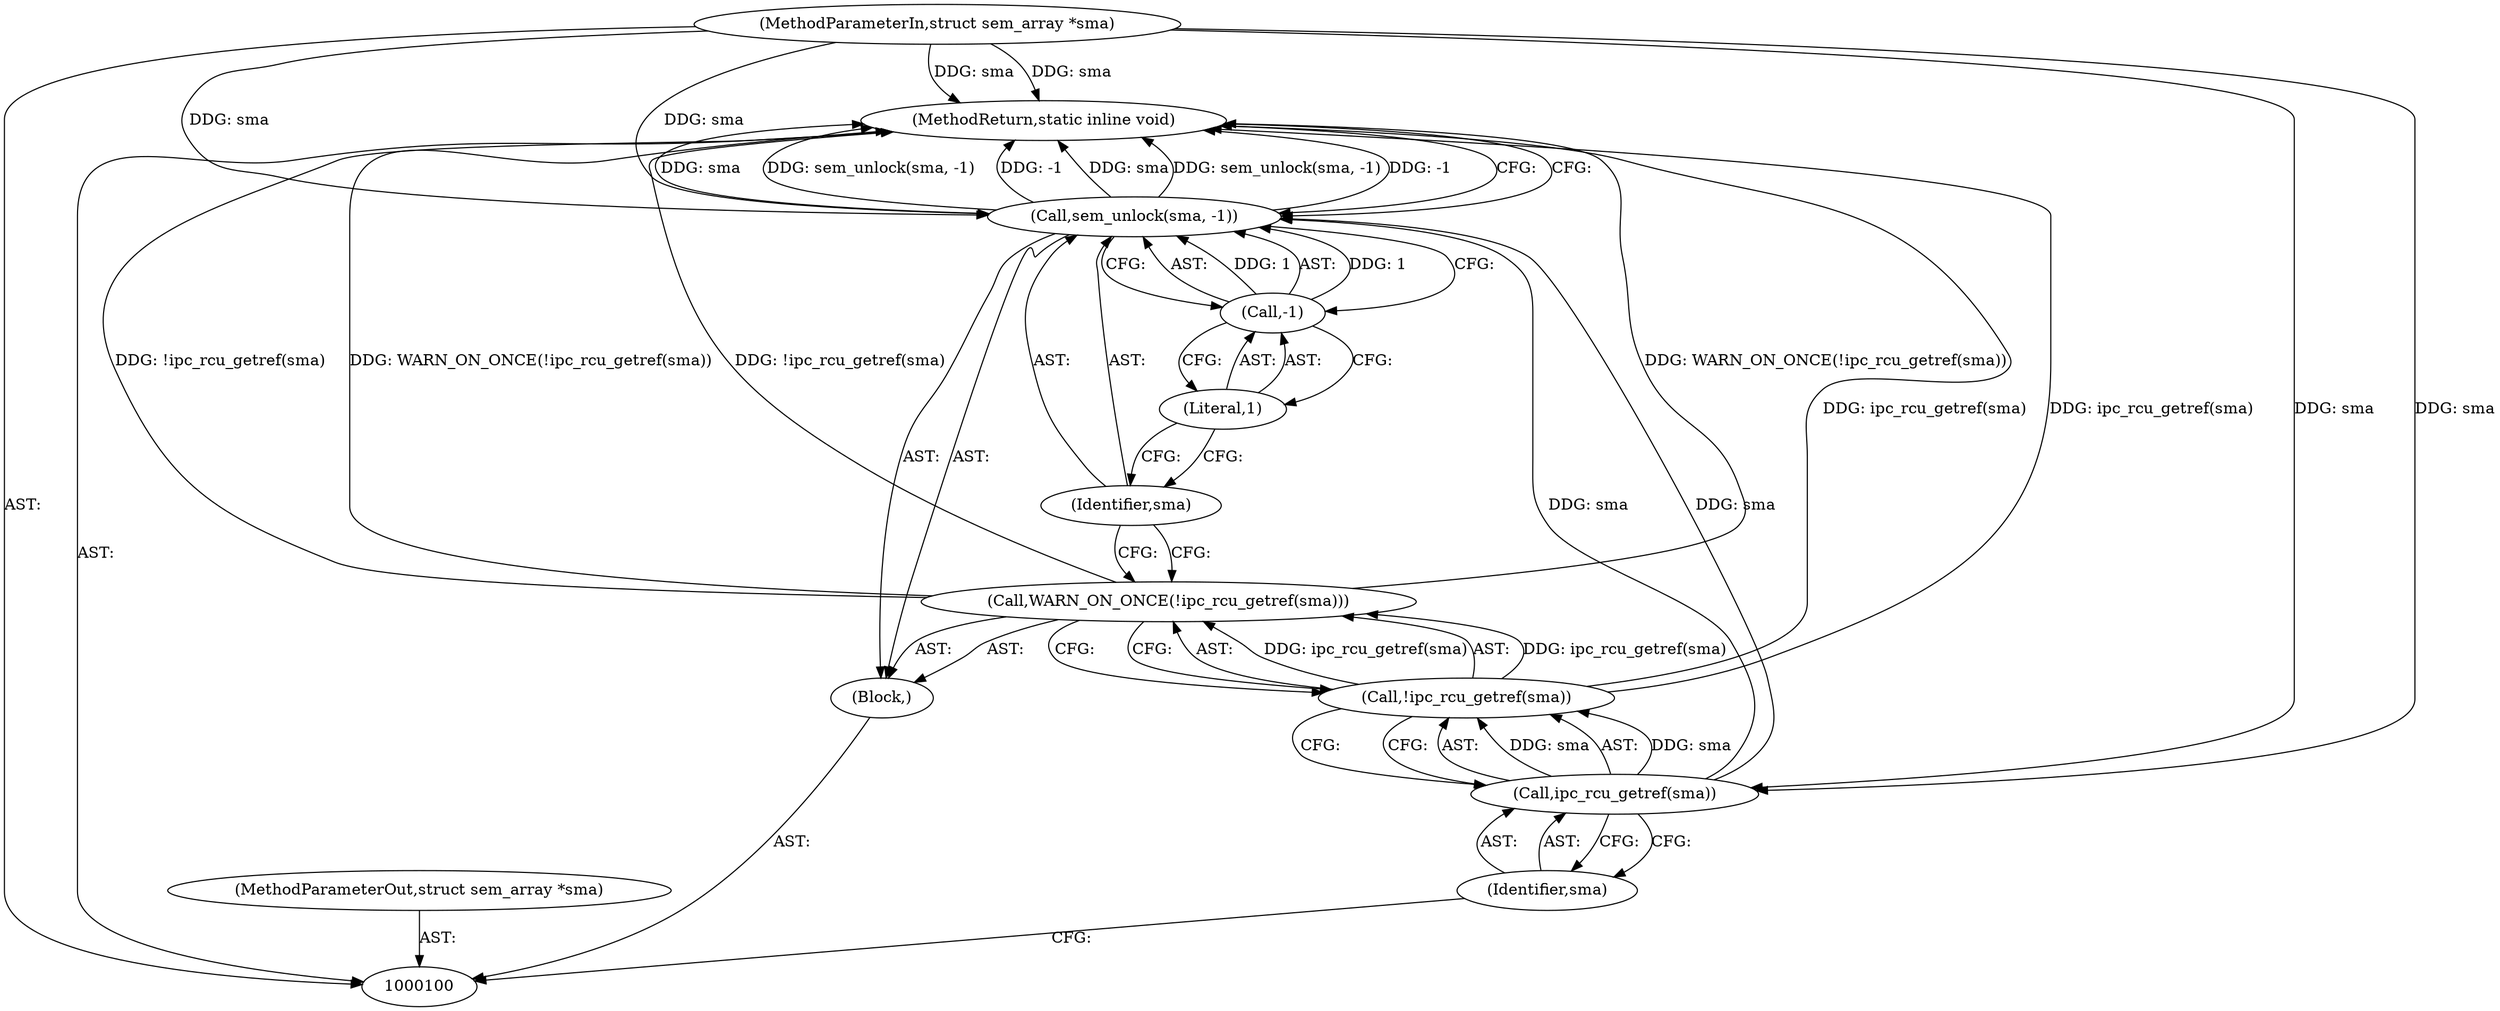 digraph "0_linux_6062a8dc0517bce23e3c2f7d2fea5e22411269a3_6" {
"1000111" [label="(MethodReturn,static inline void)"];
"1000101" [label="(MethodParameterIn,struct sem_array *sma)"];
"1000138" [label="(MethodParameterOut,struct sem_array *sma)"];
"1000102" [label="(Block,)"];
"1000103" [label="(Call,WARN_ON_ONCE(!ipc_rcu_getref(sma)))"];
"1000104" [label="(Call,!ipc_rcu_getref(sma))"];
"1000105" [label="(Call,ipc_rcu_getref(sma))"];
"1000106" [label="(Identifier,sma)"];
"1000107" [label="(Call,sem_unlock(sma, -1))"];
"1000108" [label="(Identifier,sma)"];
"1000109" [label="(Call,-1)"];
"1000110" [label="(Literal,1)"];
"1000111" -> "1000100"  [label="AST: "];
"1000111" -> "1000107"  [label="CFG: "];
"1000107" -> "1000111"  [label="DDG: sma"];
"1000107" -> "1000111"  [label="DDG: sem_unlock(sma, -1)"];
"1000107" -> "1000111"  [label="DDG: -1"];
"1000103" -> "1000111"  [label="DDG: !ipc_rcu_getref(sma)"];
"1000103" -> "1000111"  [label="DDG: WARN_ON_ONCE(!ipc_rcu_getref(sma))"];
"1000104" -> "1000111"  [label="DDG: ipc_rcu_getref(sma)"];
"1000101" -> "1000111"  [label="DDG: sma"];
"1000101" -> "1000100"  [label="AST: "];
"1000101" -> "1000111"  [label="DDG: sma"];
"1000101" -> "1000105"  [label="DDG: sma"];
"1000101" -> "1000107"  [label="DDG: sma"];
"1000138" -> "1000100"  [label="AST: "];
"1000102" -> "1000100"  [label="AST: "];
"1000103" -> "1000102"  [label="AST: "];
"1000107" -> "1000102"  [label="AST: "];
"1000103" -> "1000102"  [label="AST: "];
"1000103" -> "1000104"  [label="CFG: "];
"1000104" -> "1000103"  [label="AST: "];
"1000108" -> "1000103"  [label="CFG: "];
"1000103" -> "1000111"  [label="DDG: !ipc_rcu_getref(sma)"];
"1000103" -> "1000111"  [label="DDG: WARN_ON_ONCE(!ipc_rcu_getref(sma))"];
"1000104" -> "1000103"  [label="DDG: ipc_rcu_getref(sma)"];
"1000104" -> "1000103"  [label="AST: "];
"1000104" -> "1000105"  [label="CFG: "];
"1000105" -> "1000104"  [label="AST: "];
"1000103" -> "1000104"  [label="CFG: "];
"1000104" -> "1000111"  [label="DDG: ipc_rcu_getref(sma)"];
"1000104" -> "1000103"  [label="DDG: ipc_rcu_getref(sma)"];
"1000105" -> "1000104"  [label="DDG: sma"];
"1000105" -> "1000104"  [label="AST: "];
"1000105" -> "1000106"  [label="CFG: "];
"1000106" -> "1000105"  [label="AST: "];
"1000104" -> "1000105"  [label="CFG: "];
"1000105" -> "1000104"  [label="DDG: sma"];
"1000101" -> "1000105"  [label="DDG: sma"];
"1000105" -> "1000107"  [label="DDG: sma"];
"1000106" -> "1000105"  [label="AST: "];
"1000106" -> "1000100"  [label="CFG: "];
"1000105" -> "1000106"  [label="CFG: "];
"1000107" -> "1000102"  [label="AST: "];
"1000107" -> "1000109"  [label="CFG: "];
"1000108" -> "1000107"  [label="AST: "];
"1000109" -> "1000107"  [label="AST: "];
"1000111" -> "1000107"  [label="CFG: "];
"1000107" -> "1000111"  [label="DDG: sma"];
"1000107" -> "1000111"  [label="DDG: sem_unlock(sma, -1)"];
"1000107" -> "1000111"  [label="DDG: -1"];
"1000105" -> "1000107"  [label="DDG: sma"];
"1000101" -> "1000107"  [label="DDG: sma"];
"1000109" -> "1000107"  [label="DDG: 1"];
"1000108" -> "1000107"  [label="AST: "];
"1000108" -> "1000103"  [label="CFG: "];
"1000110" -> "1000108"  [label="CFG: "];
"1000109" -> "1000107"  [label="AST: "];
"1000109" -> "1000110"  [label="CFG: "];
"1000110" -> "1000109"  [label="AST: "];
"1000107" -> "1000109"  [label="CFG: "];
"1000109" -> "1000107"  [label="DDG: 1"];
"1000110" -> "1000109"  [label="AST: "];
"1000110" -> "1000108"  [label="CFG: "];
"1000109" -> "1000110"  [label="CFG: "];
}
